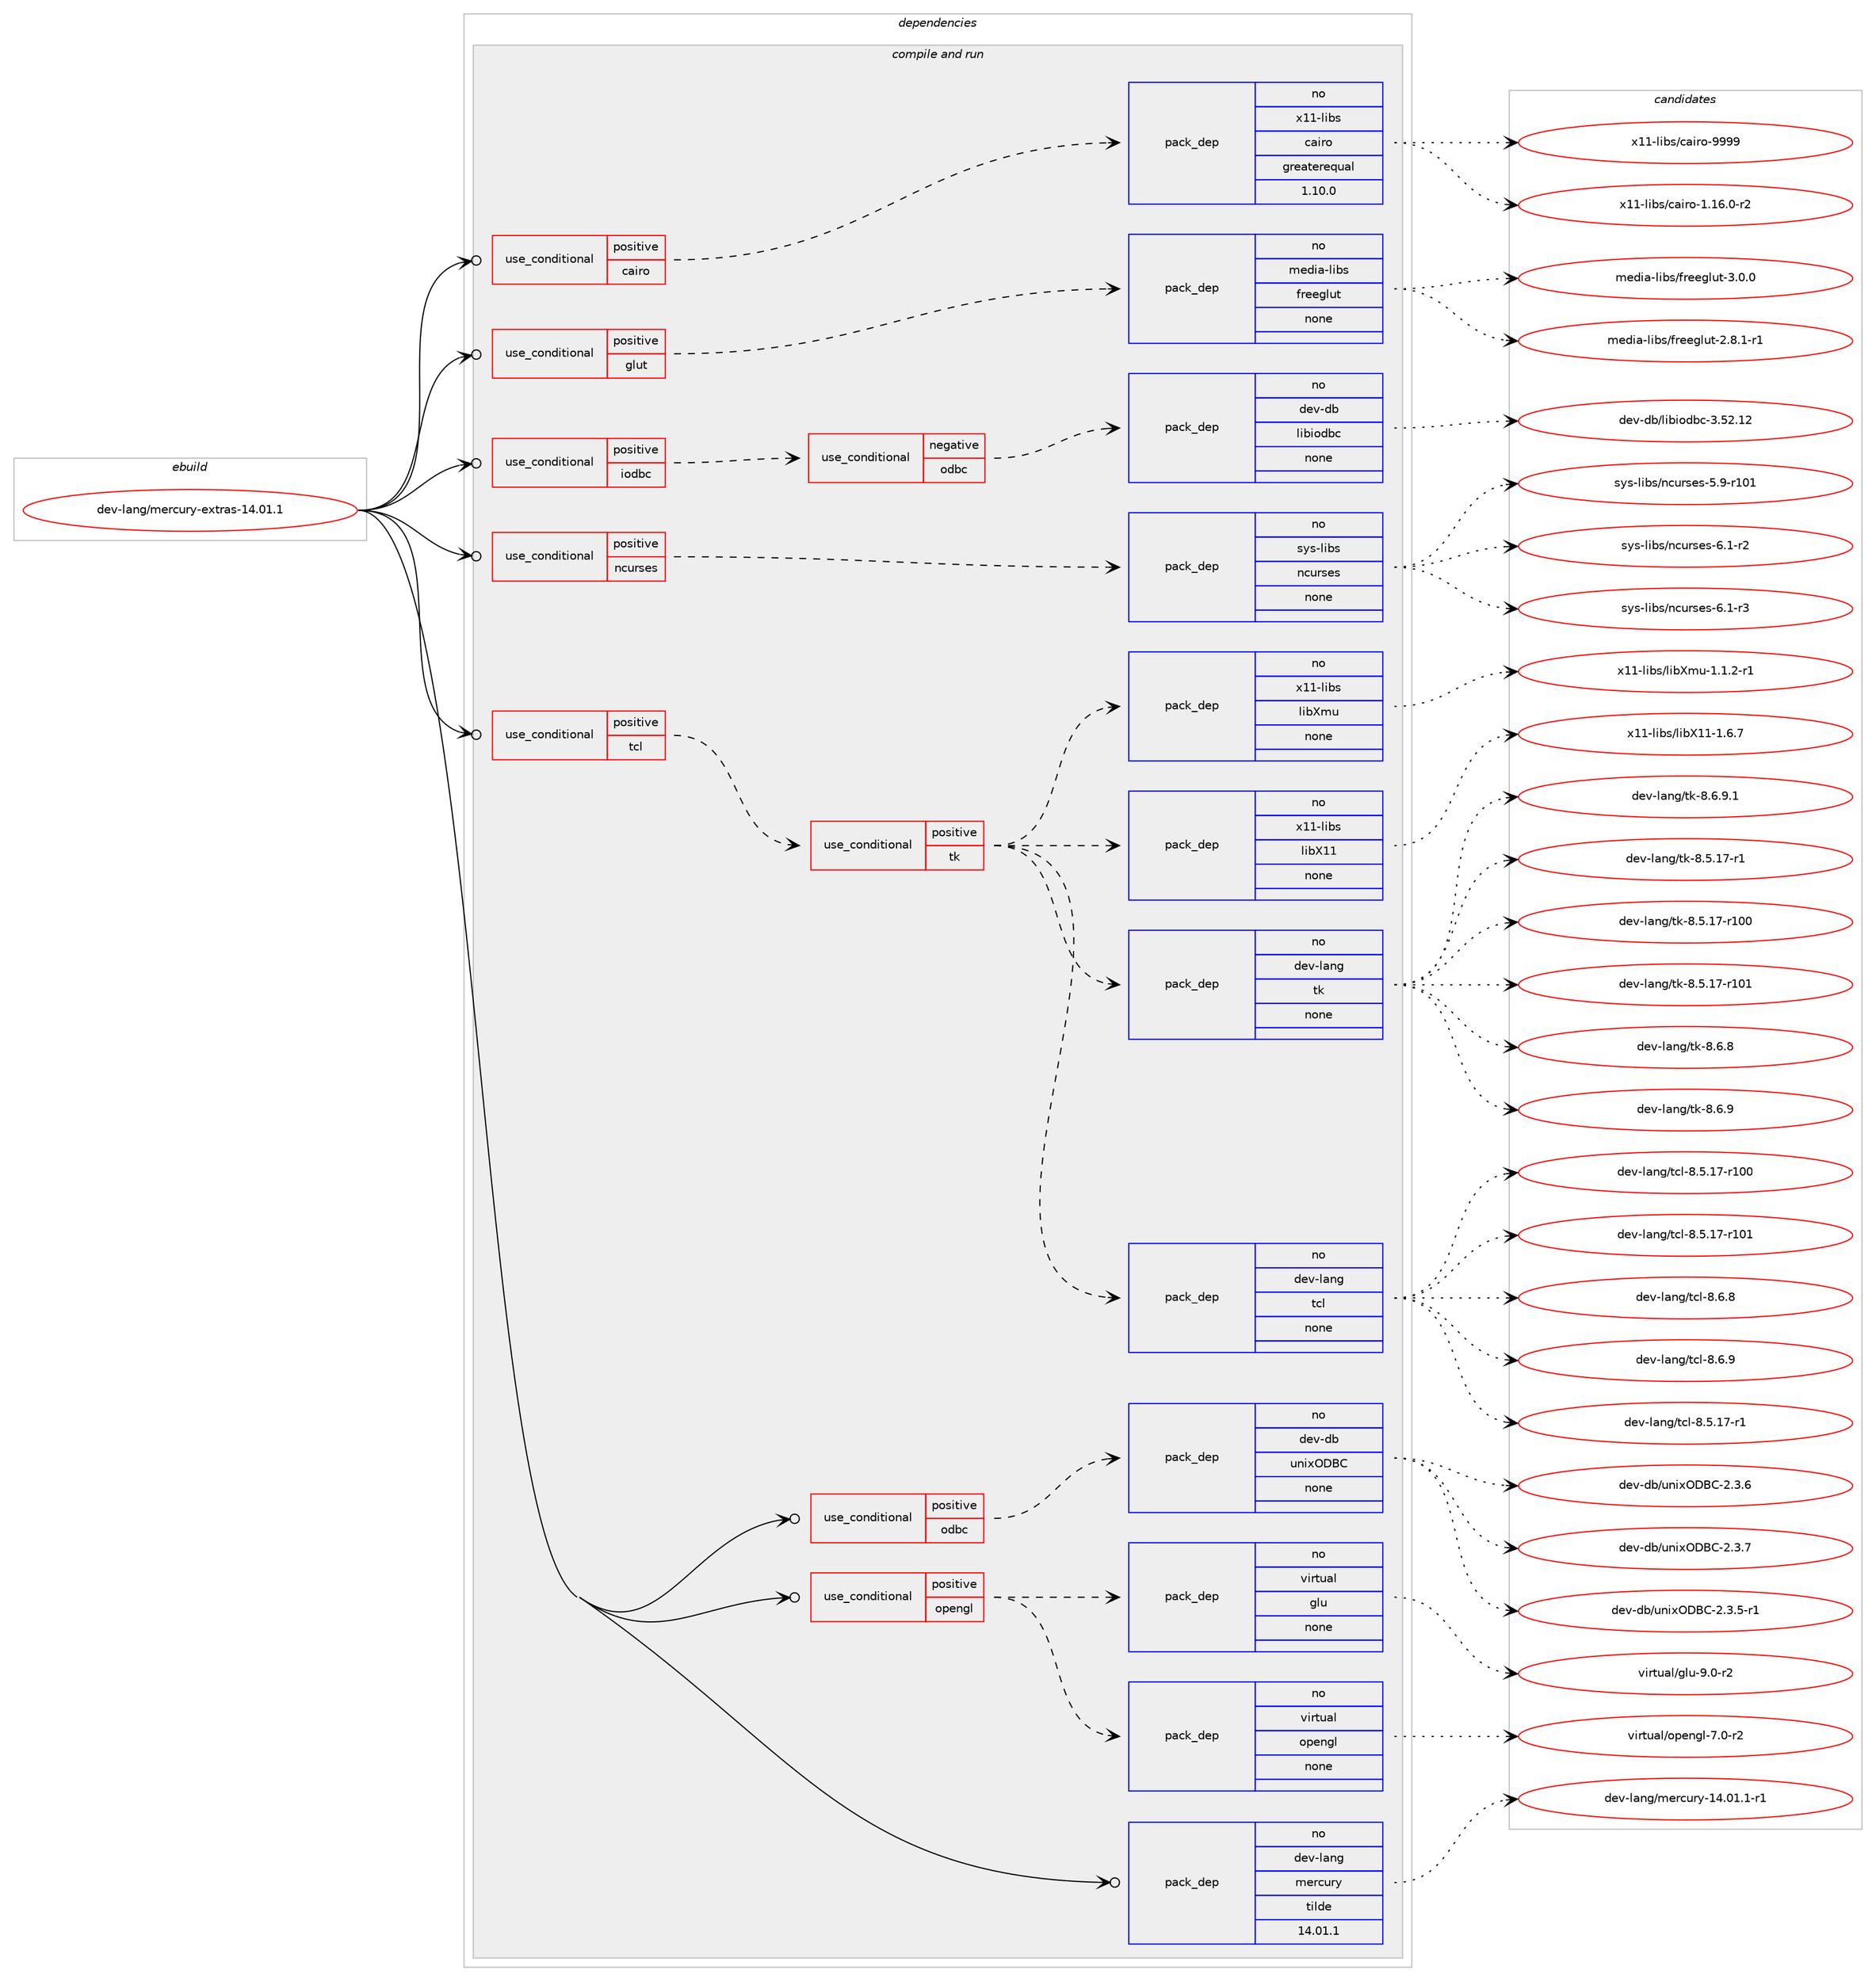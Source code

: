 digraph prolog {

# *************
# Graph options
# *************

newrank=true;
concentrate=true;
compound=true;
graph [rankdir=LR,fontname=Helvetica,fontsize=10,ranksep=1.5];#, ranksep=2.5, nodesep=0.2];
edge  [arrowhead=vee];
node  [fontname=Helvetica,fontsize=10];

# **********
# The ebuild
# **********

subgraph cluster_leftcol {
color=gray;
rank=same;
label=<<i>ebuild</i>>;
id [label="dev-lang/mercury-extras-14.01.1", color=red, width=4, href="../dev-lang/mercury-extras-14.01.1.svg"];
}

# ****************
# The dependencies
# ****************

subgraph cluster_midcol {
color=gray;
label=<<i>dependencies</i>>;
subgraph cluster_compile {
fillcolor="#eeeeee";
style=filled;
label=<<i>compile</i>>;
}
subgraph cluster_compileandrun {
fillcolor="#eeeeee";
style=filled;
label=<<i>compile and run</i>>;
subgraph cond363765 {
dependency1359442 [label=<<TABLE BORDER="0" CELLBORDER="1" CELLSPACING="0" CELLPADDING="4"><TR><TD ROWSPAN="3" CELLPADDING="10">use_conditional</TD></TR><TR><TD>positive</TD></TR><TR><TD>cairo</TD></TR></TABLE>>, shape=none, color=red];
subgraph pack973182 {
dependency1359443 [label=<<TABLE BORDER="0" CELLBORDER="1" CELLSPACING="0" CELLPADDING="4" WIDTH="220"><TR><TD ROWSPAN="6" CELLPADDING="30">pack_dep</TD></TR><TR><TD WIDTH="110">no</TD></TR><TR><TD>x11-libs</TD></TR><TR><TD>cairo</TD></TR><TR><TD>greaterequal</TD></TR><TR><TD>1.10.0</TD></TR></TABLE>>, shape=none, color=blue];
}
dependency1359442:e -> dependency1359443:w [weight=20,style="dashed",arrowhead="vee"];
}
id:e -> dependency1359442:w [weight=20,style="solid",arrowhead="odotvee"];
subgraph cond363766 {
dependency1359444 [label=<<TABLE BORDER="0" CELLBORDER="1" CELLSPACING="0" CELLPADDING="4"><TR><TD ROWSPAN="3" CELLPADDING="10">use_conditional</TD></TR><TR><TD>positive</TD></TR><TR><TD>glut</TD></TR></TABLE>>, shape=none, color=red];
subgraph pack973183 {
dependency1359445 [label=<<TABLE BORDER="0" CELLBORDER="1" CELLSPACING="0" CELLPADDING="4" WIDTH="220"><TR><TD ROWSPAN="6" CELLPADDING="30">pack_dep</TD></TR><TR><TD WIDTH="110">no</TD></TR><TR><TD>media-libs</TD></TR><TR><TD>freeglut</TD></TR><TR><TD>none</TD></TR><TR><TD></TD></TR></TABLE>>, shape=none, color=blue];
}
dependency1359444:e -> dependency1359445:w [weight=20,style="dashed",arrowhead="vee"];
}
id:e -> dependency1359444:w [weight=20,style="solid",arrowhead="odotvee"];
subgraph cond363767 {
dependency1359446 [label=<<TABLE BORDER="0" CELLBORDER="1" CELLSPACING="0" CELLPADDING="4"><TR><TD ROWSPAN="3" CELLPADDING="10">use_conditional</TD></TR><TR><TD>positive</TD></TR><TR><TD>iodbc</TD></TR></TABLE>>, shape=none, color=red];
subgraph cond363768 {
dependency1359447 [label=<<TABLE BORDER="0" CELLBORDER="1" CELLSPACING="0" CELLPADDING="4"><TR><TD ROWSPAN="3" CELLPADDING="10">use_conditional</TD></TR><TR><TD>negative</TD></TR><TR><TD>odbc</TD></TR></TABLE>>, shape=none, color=red];
subgraph pack973184 {
dependency1359448 [label=<<TABLE BORDER="0" CELLBORDER="1" CELLSPACING="0" CELLPADDING="4" WIDTH="220"><TR><TD ROWSPAN="6" CELLPADDING="30">pack_dep</TD></TR><TR><TD WIDTH="110">no</TD></TR><TR><TD>dev-db</TD></TR><TR><TD>libiodbc</TD></TR><TR><TD>none</TD></TR><TR><TD></TD></TR></TABLE>>, shape=none, color=blue];
}
dependency1359447:e -> dependency1359448:w [weight=20,style="dashed",arrowhead="vee"];
}
dependency1359446:e -> dependency1359447:w [weight=20,style="dashed",arrowhead="vee"];
}
id:e -> dependency1359446:w [weight=20,style="solid",arrowhead="odotvee"];
subgraph cond363769 {
dependency1359449 [label=<<TABLE BORDER="0" CELLBORDER="1" CELLSPACING="0" CELLPADDING="4"><TR><TD ROWSPAN="3" CELLPADDING="10">use_conditional</TD></TR><TR><TD>positive</TD></TR><TR><TD>ncurses</TD></TR></TABLE>>, shape=none, color=red];
subgraph pack973185 {
dependency1359450 [label=<<TABLE BORDER="0" CELLBORDER="1" CELLSPACING="0" CELLPADDING="4" WIDTH="220"><TR><TD ROWSPAN="6" CELLPADDING="30">pack_dep</TD></TR><TR><TD WIDTH="110">no</TD></TR><TR><TD>sys-libs</TD></TR><TR><TD>ncurses</TD></TR><TR><TD>none</TD></TR><TR><TD></TD></TR></TABLE>>, shape=none, color=blue];
}
dependency1359449:e -> dependency1359450:w [weight=20,style="dashed",arrowhead="vee"];
}
id:e -> dependency1359449:w [weight=20,style="solid",arrowhead="odotvee"];
subgraph cond363770 {
dependency1359451 [label=<<TABLE BORDER="0" CELLBORDER="1" CELLSPACING="0" CELLPADDING="4"><TR><TD ROWSPAN="3" CELLPADDING="10">use_conditional</TD></TR><TR><TD>positive</TD></TR><TR><TD>odbc</TD></TR></TABLE>>, shape=none, color=red];
subgraph pack973186 {
dependency1359452 [label=<<TABLE BORDER="0" CELLBORDER="1" CELLSPACING="0" CELLPADDING="4" WIDTH="220"><TR><TD ROWSPAN="6" CELLPADDING="30">pack_dep</TD></TR><TR><TD WIDTH="110">no</TD></TR><TR><TD>dev-db</TD></TR><TR><TD>unixODBC</TD></TR><TR><TD>none</TD></TR><TR><TD></TD></TR></TABLE>>, shape=none, color=blue];
}
dependency1359451:e -> dependency1359452:w [weight=20,style="dashed",arrowhead="vee"];
}
id:e -> dependency1359451:w [weight=20,style="solid",arrowhead="odotvee"];
subgraph cond363771 {
dependency1359453 [label=<<TABLE BORDER="0" CELLBORDER="1" CELLSPACING="0" CELLPADDING="4"><TR><TD ROWSPAN="3" CELLPADDING="10">use_conditional</TD></TR><TR><TD>positive</TD></TR><TR><TD>opengl</TD></TR></TABLE>>, shape=none, color=red];
subgraph pack973187 {
dependency1359454 [label=<<TABLE BORDER="0" CELLBORDER="1" CELLSPACING="0" CELLPADDING="4" WIDTH="220"><TR><TD ROWSPAN="6" CELLPADDING="30">pack_dep</TD></TR><TR><TD WIDTH="110">no</TD></TR><TR><TD>virtual</TD></TR><TR><TD>opengl</TD></TR><TR><TD>none</TD></TR><TR><TD></TD></TR></TABLE>>, shape=none, color=blue];
}
dependency1359453:e -> dependency1359454:w [weight=20,style="dashed",arrowhead="vee"];
subgraph pack973188 {
dependency1359455 [label=<<TABLE BORDER="0" CELLBORDER="1" CELLSPACING="0" CELLPADDING="4" WIDTH="220"><TR><TD ROWSPAN="6" CELLPADDING="30">pack_dep</TD></TR><TR><TD WIDTH="110">no</TD></TR><TR><TD>virtual</TD></TR><TR><TD>glu</TD></TR><TR><TD>none</TD></TR><TR><TD></TD></TR></TABLE>>, shape=none, color=blue];
}
dependency1359453:e -> dependency1359455:w [weight=20,style="dashed",arrowhead="vee"];
}
id:e -> dependency1359453:w [weight=20,style="solid",arrowhead="odotvee"];
subgraph cond363772 {
dependency1359456 [label=<<TABLE BORDER="0" CELLBORDER="1" CELLSPACING="0" CELLPADDING="4"><TR><TD ROWSPAN="3" CELLPADDING="10">use_conditional</TD></TR><TR><TD>positive</TD></TR><TR><TD>tcl</TD></TR></TABLE>>, shape=none, color=red];
subgraph cond363773 {
dependency1359457 [label=<<TABLE BORDER="0" CELLBORDER="1" CELLSPACING="0" CELLPADDING="4"><TR><TD ROWSPAN="3" CELLPADDING="10">use_conditional</TD></TR><TR><TD>positive</TD></TR><TR><TD>tk</TD></TR></TABLE>>, shape=none, color=red];
subgraph pack973189 {
dependency1359458 [label=<<TABLE BORDER="0" CELLBORDER="1" CELLSPACING="0" CELLPADDING="4" WIDTH="220"><TR><TD ROWSPAN="6" CELLPADDING="30">pack_dep</TD></TR><TR><TD WIDTH="110">no</TD></TR><TR><TD>dev-lang</TD></TR><TR><TD>tcl</TD></TR><TR><TD>none</TD></TR><TR><TD></TD></TR></TABLE>>, shape=none, color=blue];
}
dependency1359457:e -> dependency1359458:w [weight=20,style="dashed",arrowhead="vee"];
subgraph pack973190 {
dependency1359459 [label=<<TABLE BORDER="0" CELLBORDER="1" CELLSPACING="0" CELLPADDING="4" WIDTH="220"><TR><TD ROWSPAN="6" CELLPADDING="30">pack_dep</TD></TR><TR><TD WIDTH="110">no</TD></TR><TR><TD>dev-lang</TD></TR><TR><TD>tk</TD></TR><TR><TD>none</TD></TR><TR><TD></TD></TR></TABLE>>, shape=none, color=blue];
}
dependency1359457:e -> dependency1359459:w [weight=20,style="dashed",arrowhead="vee"];
subgraph pack973191 {
dependency1359460 [label=<<TABLE BORDER="0" CELLBORDER="1" CELLSPACING="0" CELLPADDING="4" WIDTH="220"><TR><TD ROWSPAN="6" CELLPADDING="30">pack_dep</TD></TR><TR><TD WIDTH="110">no</TD></TR><TR><TD>x11-libs</TD></TR><TR><TD>libX11</TD></TR><TR><TD>none</TD></TR><TR><TD></TD></TR></TABLE>>, shape=none, color=blue];
}
dependency1359457:e -> dependency1359460:w [weight=20,style="dashed",arrowhead="vee"];
subgraph pack973192 {
dependency1359461 [label=<<TABLE BORDER="0" CELLBORDER="1" CELLSPACING="0" CELLPADDING="4" WIDTH="220"><TR><TD ROWSPAN="6" CELLPADDING="30">pack_dep</TD></TR><TR><TD WIDTH="110">no</TD></TR><TR><TD>x11-libs</TD></TR><TR><TD>libXmu</TD></TR><TR><TD>none</TD></TR><TR><TD></TD></TR></TABLE>>, shape=none, color=blue];
}
dependency1359457:e -> dependency1359461:w [weight=20,style="dashed",arrowhead="vee"];
}
dependency1359456:e -> dependency1359457:w [weight=20,style="dashed",arrowhead="vee"];
}
id:e -> dependency1359456:w [weight=20,style="solid",arrowhead="odotvee"];
subgraph pack973193 {
dependency1359462 [label=<<TABLE BORDER="0" CELLBORDER="1" CELLSPACING="0" CELLPADDING="4" WIDTH="220"><TR><TD ROWSPAN="6" CELLPADDING="30">pack_dep</TD></TR><TR><TD WIDTH="110">no</TD></TR><TR><TD>dev-lang</TD></TR><TR><TD>mercury</TD></TR><TR><TD>tilde</TD></TR><TR><TD>14.01.1</TD></TR></TABLE>>, shape=none, color=blue];
}
id:e -> dependency1359462:w [weight=20,style="solid",arrowhead="odotvee"];
}
subgraph cluster_run {
fillcolor="#eeeeee";
style=filled;
label=<<i>run</i>>;
}
}

# **************
# The candidates
# **************

subgraph cluster_choices {
rank=same;
color=gray;
label=<<i>candidates</i>>;

subgraph choice973182 {
color=black;
nodesep=1;
choice12049494510810598115479997105114111454946495446484511450 [label="x11-libs/cairo-1.16.0-r2", color=red, width=4,href="../x11-libs/cairo-1.16.0-r2.svg"];
choice120494945108105981154799971051141114557575757 [label="x11-libs/cairo-9999", color=red, width=4,href="../x11-libs/cairo-9999.svg"];
dependency1359443:e -> choice12049494510810598115479997105114111454946495446484511450:w [style=dotted,weight="100"];
dependency1359443:e -> choice120494945108105981154799971051141114557575757:w [style=dotted,weight="100"];
}
subgraph choice973183 {
color=black;
nodesep=1;
choice109101100105974510810598115471021141011011031081171164550465646494511449 [label="media-libs/freeglut-2.8.1-r1", color=red, width=4,href="../media-libs/freeglut-2.8.1-r1.svg"];
choice10910110010597451081059811547102114101101103108117116455146484648 [label="media-libs/freeglut-3.0.0", color=red, width=4,href="../media-libs/freeglut-3.0.0.svg"];
dependency1359445:e -> choice109101100105974510810598115471021141011011031081171164550465646494511449:w [style=dotted,weight="100"];
dependency1359445:e -> choice10910110010597451081059811547102114101101103108117116455146484648:w [style=dotted,weight="100"];
}
subgraph choice973184 {
color=black;
nodesep=1;
choice1001011184510098471081059810511110098994551465350464950 [label="dev-db/libiodbc-3.52.12", color=red, width=4,href="../dev-db/libiodbc-3.52.12.svg"];
dependency1359448:e -> choice1001011184510098471081059810511110098994551465350464950:w [style=dotted,weight="100"];
}
subgraph choice973185 {
color=black;
nodesep=1;
choice115121115451081059811547110991171141151011154553465745114494849 [label="sys-libs/ncurses-5.9-r101", color=red, width=4,href="../sys-libs/ncurses-5.9-r101.svg"];
choice11512111545108105981154711099117114115101115455446494511450 [label="sys-libs/ncurses-6.1-r2", color=red, width=4,href="../sys-libs/ncurses-6.1-r2.svg"];
choice11512111545108105981154711099117114115101115455446494511451 [label="sys-libs/ncurses-6.1-r3", color=red, width=4,href="../sys-libs/ncurses-6.1-r3.svg"];
dependency1359450:e -> choice115121115451081059811547110991171141151011154553465745114494849:w [style=dotted,weight="100"];
dependency1359450:e -> choice11512111545108105981154711099117114115101115455446494511450:w [style=dotted,weight="100"];
dependency1359450:e -> choice11512111545108105981154711099117114115101115455446494511451:w [style=dotted,weight="100"];
}
subgraph choice973186 {
color=black;
nodesep=1;
choice100101118451009847117110105120796866674550465146534511449 [label="dev-db/unixODBC-2.3.5-r1", color=red, width=4,href="../dev-db/unixODBC-2.3.5-r1.svg"];
choice10010111845100984711711010512079686667455046514654 [label="dev-db/unixODBC-2.3.6", color=red, width=4,href="../dev-db/unixODBC-2.3.6.svg"];
choice10010111845100984711711010512079686667455046514655 [label="dev-db/unixODBC-2.3.7", color=red, width=4,href="../dev-db/unixODBC-2.3.7.svg"];
dependency1359452:e -> choice100101118451009847117110105120796866674550465146534511449:w [style=dotted,weight="100"];
dependency1359452:e -> choice10010111845100984711711010512079686667455046514654:w [style=dotted,weight="100"];
dependency1359452:e -> choice10010111845100984711711010512079686667455046514655:w [style=dotted,weight="100"];
}
subgraph choice973187 {
color=black;
nodesep=1;
choice1181051141161179710847111112101110103108455546484511450 [label="virtual/opengl-7.0-r2", color=red, width=4,href="../virtual/opengl-7.0-r2.svg"];
dependency1359454:e -> choice1181051141161179710847111112101110103108455546484511450:w [style=dotted,weight="100"];
}
subgraph choice973188 {
color=black;
nodesep=1;
choice1181051141161179710847103108117455746484511450 [label="virtual/glu-9.0-r2", color=red, width=4,href="../virtual/glu-9.0-r2.svg"];
dependency1359455:e -> choice1181051141161179710847103108117455746484511450:w [style=dotted,weight="100"];
}
subgraph choice973189 {
color=black;
nodesep=1;
choice10010111845108971101034711699108455646534649554511449 [label="dev-lang/tcl-8.5.17-r1", color=red, width=4,href="../dev-lang/tcl-8.5.17-r1.svg"];
choice100101118451089711010347116991084556465346495545114494848 [label="dev-lang/tcl-8.5.17-r100", color=red, width=4,href="../dev-lang/tcl-8.5.17-r100.svg"];
choice100101118451089711010347116991084556465346495545114494849 [label="dev-lang/tcl-8.5.17-r101", color=red, width=4,href="../dev-lang/tcl-8.5.17-r101.svg"];
choice10010111845108971101034711699108455646544656 [label="dev-lang/tcl-8.6.8", color=red, width=4,href="../dev-lang/tcl-8.6.8.svg"];
choice10010111845108971101034711699108455646544657 [label="dev-lang/tcl-8.6.9", color=red, width=4,href="../dev-lang/tcl-8.6.9.svg"];
dependency1359458:e -> choice10010111845108971101034711699108455646534649554511449:w [style=dotted,weight="100"];
dependency1359458:e -> choice100101118451089711010347116991084556465346495545114494848:w [style=dotted,weight="100"];
dependency1359458:e -> choice100101118451089711010347116991084556465346495545114494849:w [style=dotted,weight="100"];
dependency1359458:e -> choice10010111845108971101034711699108455646544656:w [style=dotted,weight="100"];
dependency1359458:e -> choice10010111845108971101034711699108455646544657:w [style=dotted,weight="100"];
}
subgraph choice973190 {
color=black;
nodesep=1;
choice100101118451089711010347116107455646534649554511449 [label="dev-lang/tk-8.5.17-r1", color=red, width=4,href="../dev-lang/tk-8.5.17-r1.svg"];
choice1001011184510897110103471161074556465346495545114494848 [label="dev-lang/tk-8.5.17-r100", color=red, width=4,href="../dev-lang/tk-8.5.17-r100.svg"];
choice1001011184510897110103471161074556465346495545114494849 [label="dev-lang/tk-8.5.17-r101", color=red, width=4,href="../dev-lang/tk-8.5.17-r101.svg"];
choice100101118451089711010347116107455646544656 [label="dev-lang/tk-8.6.8", color=red, width=4,href="../dev-lang/tk-8.6.8.svg"];
choice100101118451089711010347116107455646544657 [label="dev-lang/tk-8.6.9", color=red, width=4,href="../dev-lang/tk-8.6.9.svg"];
choice1001011184510897110103471161074556465446574649 [label="dev-lang/tk-8.6.9.1", color=red, width=4,href="../dev-lang/tk-8.6.9.1.svg"];
dependency1359459:e -> choice100101118451089711010347116107455646534649554511449:w [style=dotted,weight="100"];
dependency1359459:e -> choice1001011184510897110103471161074556465346495545114494848:w [style=dotted,weight="100"];
dependency1359459:e -> choice1001011184510897110103471161074556465346495545114494849:w [style=dotted,weight="100"];
dependency1359459:e -> choice100101118451089711010347116107455646544656:w [style=dotted,weight="100"];
dependency1359459:e -> choice100101118451089711010347116107455646544657:w [style=dotted,weight="100"];
dependency1359459:e -> choice1001011184510897110103471161074556465446574649:w [style=dotted,weight="100"];
}
subgraph choice973191 {
color=black;
nodesep=1;
choice120494945108105981154710810598884949454946544655 [label="x11-libs/libX11-1.6.7", color=red, width=4,href="../x11-libs/libX11-1.6.7.svg"];
dependency1359460:e -> choice120494945108105981154710810598884949454946544655:w [style=dotted,weight="100"];
}
subgraph choice973192 {
color=black;
nodesep=1;
choice120494945108105981154710810598881091174549464946504511449 [label="x11-libs/libXmu-1.1.2-r1", color=red, width=4,href="../x11-libs/libXmu-1.1.2-r1.svg"];
dependency1359461:e -> choice120494945108105981154710810598881091174549464946504511449:w [style=dotted,weight="100"];
}
subgraph choice973193 {
color=black;
nodesep=1;
choice1001011184510897110103471091011149911711412145495246484946494511449 [label="dev-lang/mercury-14.01.1-r1", color=red, width=4,href="../dev-lang/mercury-14.01.1-r1.svg"];
dependency1359462:e -> choice1001011184510897110103471091011149911711412145495246484946494511449:w [style=dotted,weight="100"];
}
}

}
